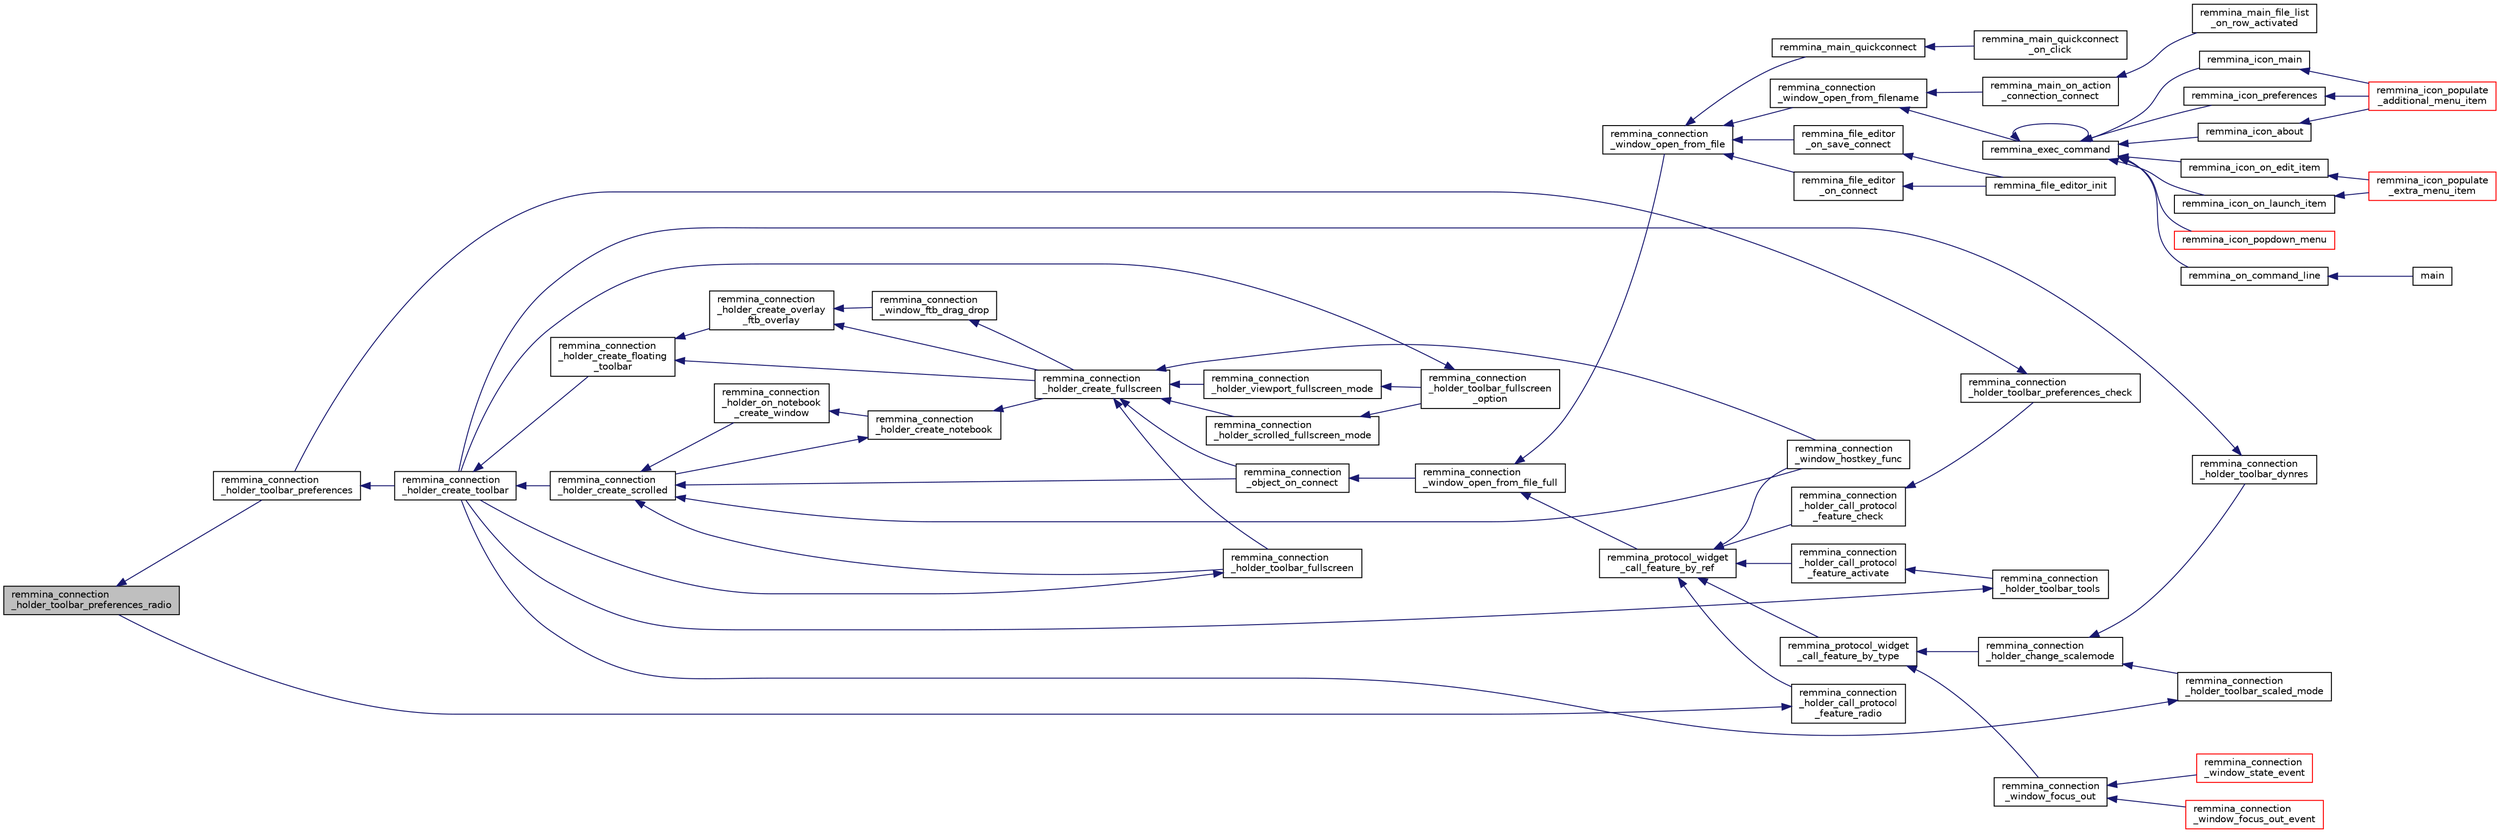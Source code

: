digraph "remmina_connection_holder_toolbar_preferences_radio"
{
  edge [fontname="Helvetica",fontsize="10",labelfontname="Helvetica",labelfontsize="10"];
  node [fontname="Helvetica",fontsize="10",shape=record];
  rankdir="LR";
  Node8630 [label="remmina_connection\l_holder_toolbar_preferences_radio",height=0.2,width=0.4,color="black", fillcolor="grey75", style="filled", fontcolor="black"];
  Node8630 -> Node8631 [dir="back",color="midnightblue",fontsize="10",style="solid",fontname="Helvetica"];
  Node8631 [label="remmina_connection\l_holder_toolbar_preferences",height=0.2,width=0.4,color="black", fillcolor="white", style="filled",URL="$remmina__connection__window_8c.html#a78ec7d6e66d6e6569c1a9a0230c74bc8"];
  Node8631 -> Node8632 [dir="back",color="midnightblue",fontsize="10",style="solid",fontname="Helvetica"];
  Node8632 [label="remmina_connection\l_holder_create_toolbar",height=0.2,width=0.4,color="black", fillcolor="white", style="filled",URL="$remmina__connection__window_8c.html#af8138da72278e9e9000276e08a6fd984"];
  Node8632 -> Node8633 [dir="back",color="midnightblue",fontsize="10",style="solid",fontname="Helvetica"];
  Node8633 [label="remmina_connection\l_holder_create_floating\l_toolbar",height=0.2,width=0.4,color="black", fillcolor="white", style="filled",URL="$remmina__connection__window_8c.html#a967dca6c1876afc3e6bcb763f9709d43"];
  Node8633 -> Node8634 [dir="back",color="midnightblue",fontsize="10",style="solid",fontname="Helvetica"];
  Node8634 [label="remmina_connection\l_holder_create_overlay\l_ftb_overlay",height=0.2,width=0.4,color="black", fillcolor="white", style="filled",URL="$remmina__connection__window_8c.html#ab2edcb806312b3367c70fbb13c383ae0"];
  Node8634 -> Node8635 [dir="back",color="midnightblue",fontsize="10",style="solid",fontname="Helvetica"];
  Node8635 [label="remmina_connection\l_window_ftb_drag_drop",height=0.2,width=0.4,color="black", fillcolor="white", style="filled",URL="$remmina__connection__window_8c.html#a15c9b2bd929f8f2bb64d0bb6fa60f067"];
  Node8635 -> Node8636 [dir="back",color="midnightblue",fontsize="10",style="solid",fontname="Helvetica"];
  Node8636 [label="remmina_connection\l_holder_create_fullscreen",height=0.2,width=0.4,color="black", fillcolor="white", style="filled",URL="$remmina__connection__window_8c.html#ae67ca4d276339723c1ff87fc224eaccf"];
  Node8636 -> Node8637 [dir="back",color="midnightblue",fontsize="10",style="solid",fontname="Helvetica"];
  Node8637 [label="remmina_connection\l_holder_toolbar_fullscreen",height=0.2,width=0.4,color="black", fillcolor="white", style="filled",URL="$remmina__connection__window_8c.html#a02ac20f50f1b7b816bd7208127efdbee"];
  Node8637 -> Node8632 [dir="back",color="midnightblue",fontsize="10",style="solid",fontname="Helvetica"];
  Node8636 -> Node8638 [dir="back",color="midnightblue",fontsize="10",style="solid",fontname="Helvetica"];
  Node8638 [label="remmina_connection\l_holder_viewport_fullscreen_mode",height=0.2,width=0.4,color="black", fillcolor="white", style="filled",URL="$remmina__connection__window_8c.html#a0e99d0ff8c39f2c6de508eee9ef498c5"];
  Node8638 -> Node8639 [dir="back",color="midnightblue",fontsize="10",style="solid",fontname="Helvetica"];
  Node8639 [label="remmina_connection\l_holder_toolbar_fullscreen\l_option",height=0.2,width=0.4,color="black", fillcolor="white", style="filled",URL="$remmina__connection__window_8c.html#a1415cdcbed0e6fe9a7978586bf132207"];
  Node8639 -> Node8632 [dir="back",color="midnightblue",fontsize="10",style="solid",fontname="Helvetica"];
  Node8636 -> Node8640 [dir="back",color="midnightblue",fontsize="10",style="solid",fontname="Helvetica"];
  Node8640 [label="remmina_connection\l_holder_scrolled_fullscreen_mode",height=0.2,width=0.4,color="black", fillcolor="white", style="filled",URL="$remmina__connection__window_8c.html#aa25cae5c0e15e13b817b925e42a044a9"];
  Node8640 -> Node8639 [dir="back",color="midnightblue",fontsize="10",style="solid",fontname="Helvetica"];
  Node8636 -> Node8641 [dir="back",color="midnightblue",fontsize="10",style="solid",fontname="Helvetica"];
  Node8641 [label="remmina_connection\l_window_hostkey_func",height=0.2,width=0.4,color="black", fillcolor="white", style="filled",URL="$remmina__connection__window_8c.html#abef663d930076deb3105f86dabe2a9c3"];
  Node8636 -> Node8642 [dir="back",color="midnightblue",fontsize="10",style="solid",fontname="Helvetica"];
  Node8642 [label="remmina_connection\l_object_on_connect",height=0.2,width=0.4,color="black", fillcolor="white", style="filled",URL="$remmina__connection__window_8c.html#a0ad685a873ecef95ec13caba17e0c22e"];
  Node8642 -> Node8643 [dir="back",color="midnightblue",fontsize="10",style="solid",fontname="Helvetica"];
  Node8643 [label="remmina_connection\l_window_open_from_file_full",height=0.2,width=0.4,color="black", fillcolor="white", style="filled",URL="$remmina__connection__window_8h.html#adbf2b670ca3bae96a99cb0b36021a961"];
  Node8643 -> Node8644 [dir="back",color="midnightblue",fontsize="10",style="solid",fontname="Helvetica"];
  Node8644 [label="remmina_connection\l_window_open_from_file",height=0.2,width=0.4,color="black", fillcolor="white", style="filled",URL="$remmina__connection__window_8h.html#a1c7f722a89609523cc4de079cc82f23c"];
  Node8644 -> Node8645 [dir="back",color="midnightblue",fontsize="10",style="solid",fontname="Helvetica"];
  Node8645 [label="remmina_connection\l_window_open_from_filename",height=0.2,width=0.4,color="black", fillcolor="white", style="filled",URL="$remmina__connection__window_8h.html#ab0ed27ef360efc7d92906cbabf9da5db"];
  Node8645 -> Node8646 [dir="back",color="midnightblue",fontsize="10",style="solid",fontname="Helvetica"];
  Node8646 [label="remmina_exec_command",height=0.2,width=0.4,color="black", fillcolor="white", style="filled",URL="$remmina__exec_8h.html#a424cabdcff647797061e7482049d62a7"];
  Node8646 -> Node8647 [dir="back",color="midnightblue",fontsize="10",style="solid",fontname="Helvetica"];
  Node8647 [label="remmina_on_command_line",height=0.2,width=0.4,color="black", fillcolor="white", style="filled",URL="$remmina_8c.html#aeb286fc5bd52ab5382ab8cb495dc2914"];
  Node8647 -> Node8648 [dir="back",color="midnightblue",fontsize="10",style="solid",fontname="Helvetica"];
  Node8648 [label="main",height=0.2,width=0.4,color="black", fillcolor="white", style="filled",URL="$remmina_8c.html#a0ddf1224851353fc92bfbff6f499fa97"];
  Node8646 -> Node8646 [dir="back",color="midnightblue",fontsize="10",style="solid",fontname="Helvetica"];
  Node8646 -> Node8649 [dir="back",color="midnightblue",fontsize="10",style="solid",fontname="Helvetica"];
  Node8649 [label="remmina_icon_main",height=0.2,width=0.4,color="black", fillcolor="white", style="filled",URL="$remmina__icon_8c.html#a920476110ab6410c8fc8cf734109e497"];
  Node8649 -> Node8650 [dir="back",color="midnightblue",fontsize="10",style="solid",fontname="Helvetica"];
  Node8650 [label="remmina_icon_populate\l_additional_menu_item",height=0.2,width=0.4,color="red", fillcolor="white", style="filled",URL="$remmina__icon_8c.html#a8aaf73ed94cf20dcce1c7be26262cb56"];
  Node8646 -> Node8660 [dir="back",color="midnightblue",fontsize="10",style="solid",fontname="Helvetica"];
  Node8660 [label="remmina_icon_preferences",height=0.2,width=0.4,color="black", fillcolor="white", style="filled",URL="$remmina__icon_8c.html#ad3b0e3d12e4854eae05b1afea19da404"];
  Node8660 -> Node8650 [dir="back",color="midnightblue",fontsize="10",style="solid",fontname="Helvetica"];
  Node8646 -> Node8661 [dir="back",color="midnightblue",fontsize="10",style="solid",fontname="Helvetica"];
  Node8661 [label="remmina_icon_about",height=0.2,width=0.4,color="black", fillcolor="white", style="filled",URL="$remmina__icon_8c.html#a5cdf1958ef01e49889bcee2e90e2cf71"];
  Node8661 -> Node8650 [dir="back",color="midnightblue",fontsize="10",style="solid",fontname="Helvetica"];
  Node8646 -> Node8662 [dir="back",color="midnightblue",fontsize="10",style="solid",fontname="Helvetica"];
  Node8662 [label="remmina_icon_on_launch_item",height=0.2,width=0.4,color="black", fillcolor="white", style="filled",URL="$remmina__icon_8c.html#ad1699688680e12abcfd5c74dd2f76d83"];
  Node8662 -> Node8663 [dir="back",color="midnightblue",fontsize="10",style="solid",fontname="Helvetica"];
  Node8663 [label="remmina_icon_populate\l_extra_menu_item",height=0.2,width=0.4,color="red", fillcolor="white", style="filled",URL="$remmina__icon_8c.html#a2847311861df3a2f1c8bbcd35cf3fd6f"];
  Node8646 -> Node8665 [dir="back",color="midnightblue",fontsize="10",style="solid",fontname="Helvetica"];
  Node8665 [label="remmina_icon_on_edit_item",height=0.2,width=0.4,color="black", fillcolor="white", style="filled",URL="$remmina__icon_8c.html#af8708120906a8dc41a7998ebf9ecd129"];
  Node8665 -> Node8663 [dir="back",color="midnightblue",fontsize="10",style="solid",fontname="Helvetica"];
  Node8646 -> Node8666 [dir="back",color="midnightblue",fontsize="10",style="solid",fontname="Helvetica"];
  Node8666 [label="remmina_icon_popdown_menu",height=0.2,width=0.4,color="red", fillcolor="white", style="filled",URL="$remmina__icon_8c.html#a444be76e3c3a065279c5f9abc7fae833"];
  Node8645 -> Node8667 [dir="back",color="midnightblue",fontsize="10",style="solid",fontname="Helvetica"];
  Node8667 [label="remmina_main_on_action\l_connection_connect",height=0.2,width=0.4,color="black", fillcolor="white", style="filled",URL="$remmina__main_8c.html#ae023d1cb099a4f7bee79f13760566cbf"];
  Node8667 -> Node8668 [dir="back",color="midnightblue",fontsize="10",style="solid",fontname="Helvetica"];
  Node8668 [label="remmina_main_file_list\l_on_row_activated",height=0.2,width=0.4,color="black", fillcolor="white", style="filled",URL="$remmina__main_8c.html#aba1a89a2400c5cc8373c6bd34602ac10"];
  Node8644 -> Node8669 [dir="back",color="midnightblue",fontsize="10",style="solid",fontname="Helvetica"];
  Node8669 [label="remmina_file_editor\l_on_connect",height=0.2,width=0.4,color="black", fillcolor="white", style="filled",URL="$remmina__file__editor_8c.html#a73b8581fd1fd77532b748d91a2951f25"];
  Node8669 -> Node8653 [dir="back",color="midnightblue",fontsize="10",style="solid",fontname="Helvetica"];
  Node8653 [label="remmina_file_editor_init",height=0.2,width=0.4,color="black", fillcolor="white", style="filled",URL="$remmina__file__editor_8c.html#a9afd8d41c66f547320930eb331f3124d"];
  Node8644 -> Node8654 [dir="back",color="midnightblue",fontsize="10",style="solid",fontname="Helvetica"];
  Node8654 [label="remmina_file_editor\l_on_save_connect",height=0.2,width=0.4,color="black", fillcolor="white", style="filled",URL="$remmina__file__editor_8c.html#a57224f3f69f04f398de563b71be6b18e"];
  Node8654 -> Node8653 [dir="back",color="midnightblue",fontsize="10",style="solid",fontname="Helvetica"];
  Node8644 -> Node8670 [dir="back",color="midnightblue",fontsize="10",style="solid",fontname="Helvetica"];
  Node8670 [label="remmina_main_quickconnect",height=0.2,width=0.4,color="black", fillcolor="white", style="filled",URL="$remmina__main_8c.html#a802458852abacebfb16f1f4295806a01"];
  Node8670 -> Node8671 [dir="back",color="midnightblue",fontsize="10",style="solid",fontname="Helvetica"];
  Node8671 [label="remmina_main_quickconnect\l_on_click",height=0.2,width=0.4,color="black", fillcolor="white", style="filled",URL="$remmina__main_8c.html#a210e9e04c7c97cc86412044de31f659d"];
  Node8643 -> Node8672 [dir="back",color="midnightblue",fontsize="10",style="solid",fontname="Helvetica"];
  Node8672 [label="remmina_protocol_widget\l_call_feature_by_ref",height=0.2,width=0.4,color="black", fillcolor="white", style="filled",URL="$remmina__protocol__widget_8h.html#a605b69a9aa4393024369cc5070488692"];
  Node8672 -> Node8673 [dir="back",color="midnightblue",fontsize="10",style="solid",fontname="Helvetica"];
  Node8673 [label="remmina_connection\l_holder_call_protocol\l_feature_radio",height=0.2,width=0.4,color="black", fillcolor="white", style="filled",URL="$remmina__connection__window_8c.html#a86280cb973101817f7410af393bc2f98"];
  Node8673 -> Node8630 [dir="back",color="midnightblue",fontsize="10",style="solid",fontname="Helvetica"];
  Node8672 -> Node8674 [dir="back",color="midnightblue",fontsize="10",style="solid",fontname="Helvetica"];
  Node8674 [label="remmina_connection\l_holder_call_protocol\l_feature_check",height=0.2,width=0.4,color="black", fillcolor="white", style="filled",URL="$remmina__connection__window_8c.html#a8d924ded7fe147df8b5f113e2fb1d6e7"];
  Node8674 -> Node8675 [dir="back",color="midnightblue",fontsize="10",style="solid",fontname="Helvetica"];
  Node8675 [label="remmina_connection\l_holder_toolbar_preferences_check",height=0.2,width=0.4,color="black", fillcolor="white", style="filled",URL="$remmina__connection__window_8c.html#ada0dce340f5f1484c496a2357e8a2c69"];
  Node8675 -> Node8631 [dir="back",color="midnightblue",fontsize="10",style="solid",fontname="Helvetica"];
  Node8672 -> Node8676 [dir="back",color="midnightblue",fontsize="10",style="solid",fontname="Helvetica"];
  Node8676 [label="remmina_connection\l_holder_call_protocol\l_feature_activate",height=0.2,width=0.4,color="black", fillcolor="white", style="filled",URL="$remmina__connection__window_8c.html#a4507b43c6fd10bc68d9512c6b253a552"];
  Node8676 -> Node8677 [dir="back",color="midnightblue",fontsize="10",style="solid",fontname="Helvetica"];
  Node8677 [label="remmina_connection\l_holder_toolbar_tools",height=0.2,width=0.4,color="black", fillcolor="white", style="filled",URL="$remmina__connection__window_8c.html#a51cc0b2274049920f67c71047bd76213"];
  Node8677 -> Node8632 [dir="back",color="midnightblue",fontsize="10",style="solid",fontname="Helvetica"];
  Node8672 -> Node8641 [dir="back",color="midnightblue",fontsize="10",style="solid",fontname="Helvetica"];
  Node8672 -> Node8678 [dir="back",color="midnightblue",fontsize="10",style="solid",fontname="Helvetica"];
  Node8678 [label="remmina_protocol_widget\l_call_feature_by_type",height=0.2,width=0.4,color="black", fillcolor="white", style="filled",URL="$remmina__protocol__widget_8h.html#a6a630e96e5b914d60d678ae8eaad4cd9"];
  Node8678 -> Node8679 [dir="back",color="midnightblue",fontsize="10",style="solid",fontname="Helvetica"];
  Node8679 [label="remmina_connection\l_holder_change_scalemode",height=0.2,width=0.4,color="black", fillcolor="white", style="filled",URL="$remmina__connection__window_8c.html#a5565ebedf82eb9f2d54b7f447b4c930e"];
  Node8679 -> Node8680 [dir="back",color="midnightblue",fontsize="10",style="solid",fontname="Helvetica"];
  Node8680 [label="remmina_connection\l_holder_toolbar_dynres",height=0.2,width=0.4,color="black", fillcolor="white", style="filled",URL="$remmina__connection__window_8c.html#a576e3800c7371f63b27e3832848ac4e5"];
  Node8680 -> Node8632 [dir="back",color="midnightblue",fontsize="10",style="solid",fontname="Helvetica"];
  Node8679 -> Node8681 [dir="back",color="midnightblue",fontsize="10",style="solid",fontname="Helvetica"];
  Node8681 [label="remmina_connection\l_holder_toolbar_scaled_mode",height=0.2,width=0.4,color="black", fillcolor="white", style="filled",URL="$remmina__connection__window_8c.html#ad6136dd7c0867a5a5f1c0b0645632ee4"];
  Node8681 -> Node8632 [dir="back",color="midnightblue",fontsize="10",style="solid",fontname="Helvetica"];
  Node8678 -> Node8682 [dir="back",color="midnightblue",fontsize="10",style="solid",fontname="Helvetica"];
  Node8682 [label="remmina_connection\l_window_focus_out",height=0.2,width=0.4,color="black", fillcolor="white", style="filled",URL="$remmina__connection__window_8c.html#a8c242e0a7ee57ed79099c330d696b43f"];
  Node8682 -> Node8683 [dir="back",color="midnightblue",fontsize="10",style="solid",fontname="Helvetica"];
  Node8683 [label="remmina_connection\l_window_focus_out_event",height=0.2,width=0.4,color="red", fillcolor="white", style="filled",URL="$remmina__connection__window_8c.html#a539828a1dd435bee083d82136691176c"];
  Node8682 -> Node8688 [dir="back",color="midnightblue",fontsize="10",style="solid",fontname="Helvetica"];
  Node8688 [label="remmina_connection\l_window_state_event",height=0.2,width=0.4,color="red", fillcolor="white", style="filled",URL="$remmina__connection__window_8c.html#a174d5b1e983a96c98aae2e8078f462bd"];
  Node8634 -> Node8636 [dir="back",color="midnightblue",fontsize="10",style="solid",fontname="Helvetica"];
  Node8633 -> Node8636 [dir="back",color="midnightblue",fontsize="10",style="solid",fontname="Helvetica"];
  Node8632 -> Node8685 [dir="back",color="midnightblue",fontsize="10",style="solid",fontname="Helvetica"];
  Node8685 [label="remmina_connection\l_holder_create_scrolled",height=0.2,width=0.4,color="black", fillcolor="white", style="filled",URL="$remmina__connection__window_8c.html#a57b3656c37df65d276ddd50a16906dc7"];
  Node8685 -> Node8637 [dir="back",color="midnightblue",fontsize="10",style="solid",fontname="Helvetica"];
  Node8685 -> Node8686 [dir="back",color="midnightblue",fontsize="10",style="solid",fontname="Helvetica"];
  Node8686 [label="remmina_connection\l_holder_on_notebook\l_create_window",height=0.2,width=0.4,color="black", fillcolor="white", style="filled",URL="$remmina__connection__window_8c.html#a2f5fc595c1aad851962aa58e2009bcce"];
  Node8686 -> Node8687 [dir="back",color="midnightblue",fontsize="10",style="solid",fontname="Helvetica"];
  Node8687 [label="remmina_connection\l_holder_create_notebook",height=0.2,width=0.4,color="black", fillcolor="white", style="filled",URL="$remmina__connection__window_8c.html#ae616dc409c5775dc73d9a83c1f081705"];
  Node8687 -> Node8685 [dir="back",color="midnightblue",fontsize="10",style="solid",fontname="Helvetica"];
  Node8687 -> Node8636 [dir="back",color="midnightblue",fontsize="10",style="solid",fontname="Helvetica"];
  Node8685 -> Node8641 [dir="back",color="midnightblue",fontsize="10",style="solid",fontname="Helvetica"];
  Node8685 -> Node8642 [dir="back",color="midnightblue",fontsize="10",style="solid",fontname="Helvetica"];
}
